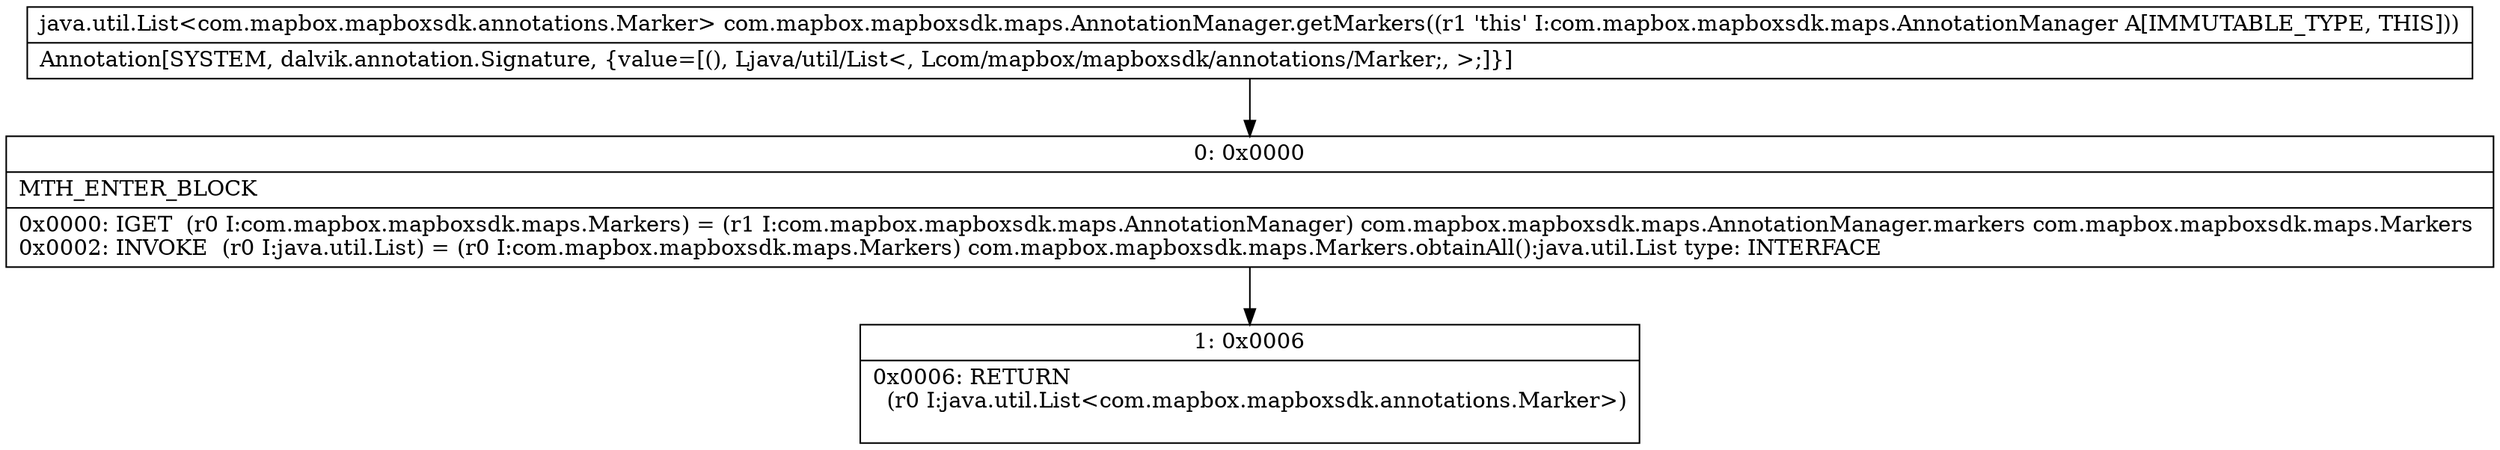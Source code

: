 digraph "CFG forcom.mapbox.mapboxsdk.maps.AnnotationManager.getMarkers()Ljava\/util\/List;" {
Node_0 [shape=record,label="{0\:\ 0x0000|MTH_ENTER_BLOCK\l|0x0000: IGET  (r0 I:com.mapbox.mapboxsdk.maps.Markers) = (r1 I:com.mapbox.mapboxsdk.maps.AnnotationManager) com.mapbox.mapboxsdk.maps.AnnotationManager.markers com.mapbox.mapboxsdk.maps.Markers \l0x0002: INVOKE  (r0 I:java.util.List) = (r0 I:com.mapbox.mapboxsdk.maps.Markers) com.mapbox.mapboxsdk.maps.Markers.obtainAll():java.util.List type: INTERFACE \l}"];
Node_1 [shape=record,label="{1\:\ 0x0006|0x0006: RETURN  \l  (r0 I:java.util.List\<com.mapbox.mapboxsdk.annotations.Marker\>)\l \l}"];
MethodNode[shape=record,label="{java.util.List\<com.mapbox.mapboxsdk.annotations.Marker\> com.mapbox.mapboxsdk.maps.AnnotationManager.getMarkers((r1 'this' I:com.mapbox.mapboxsdk.maps.AnnotationManager A[IMMUTABLE_TYPE, THIS]))  | Annotation[SYSTEM, dalvik.annotation.Signature, \{value=[(), Ljava\/util\/List\<, Lcom\/mapbox\/mapboxsdk\/annotations\/Marker;, \>;]\}]\l}"];
MethodNode -> Node_0;
Node_0 -> Node_1;
}

